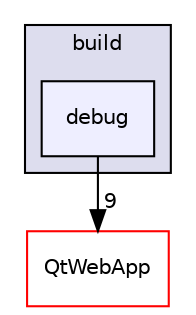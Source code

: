 digraph "prerequisites/build/debug" {
  compound=true
  node [ fontsize="10", fontname="Helvetica"];
  edge [ labelfontsize="10", labelfontname="Helvetica"];
  subgraph clusterdir_86d5a990c06b35e8670fcfb2f15cb39a {
    graph [ bgcolor="#ddddee", pencolor="black", label="build" fontname="Helvetica", fontsize="10", URL="dir_86d5a990c06b35e8670fcfb2f15cb39a.html"]
  dir_389ef9ce8fc9f0c9125f14d9ceba4804 [shape=box, label="debug", style="filled", fillcolor="#eeeeff", pencolor="black", URL="dir_389ef9ce8fc9f0c9125f14d9ceba4804.html"];
  }
  dir_c8ee3321b9bb547ee3793e57e69b2b24 [shape=box label="QtWebApp" fillcolor="white" style="filled" color="red" URL="dir_c8ee3321b9bb547ee3793e57e69b2b24.html"];
  dir_389ef9ce8fc9f0c9125f14d9ceba4804->dir_c8ee3321b9bb547ee3793e57e69b2b24 [headlabel="9", labeldistance=1.5 headhref="dir_000013_000031.html"];
}
